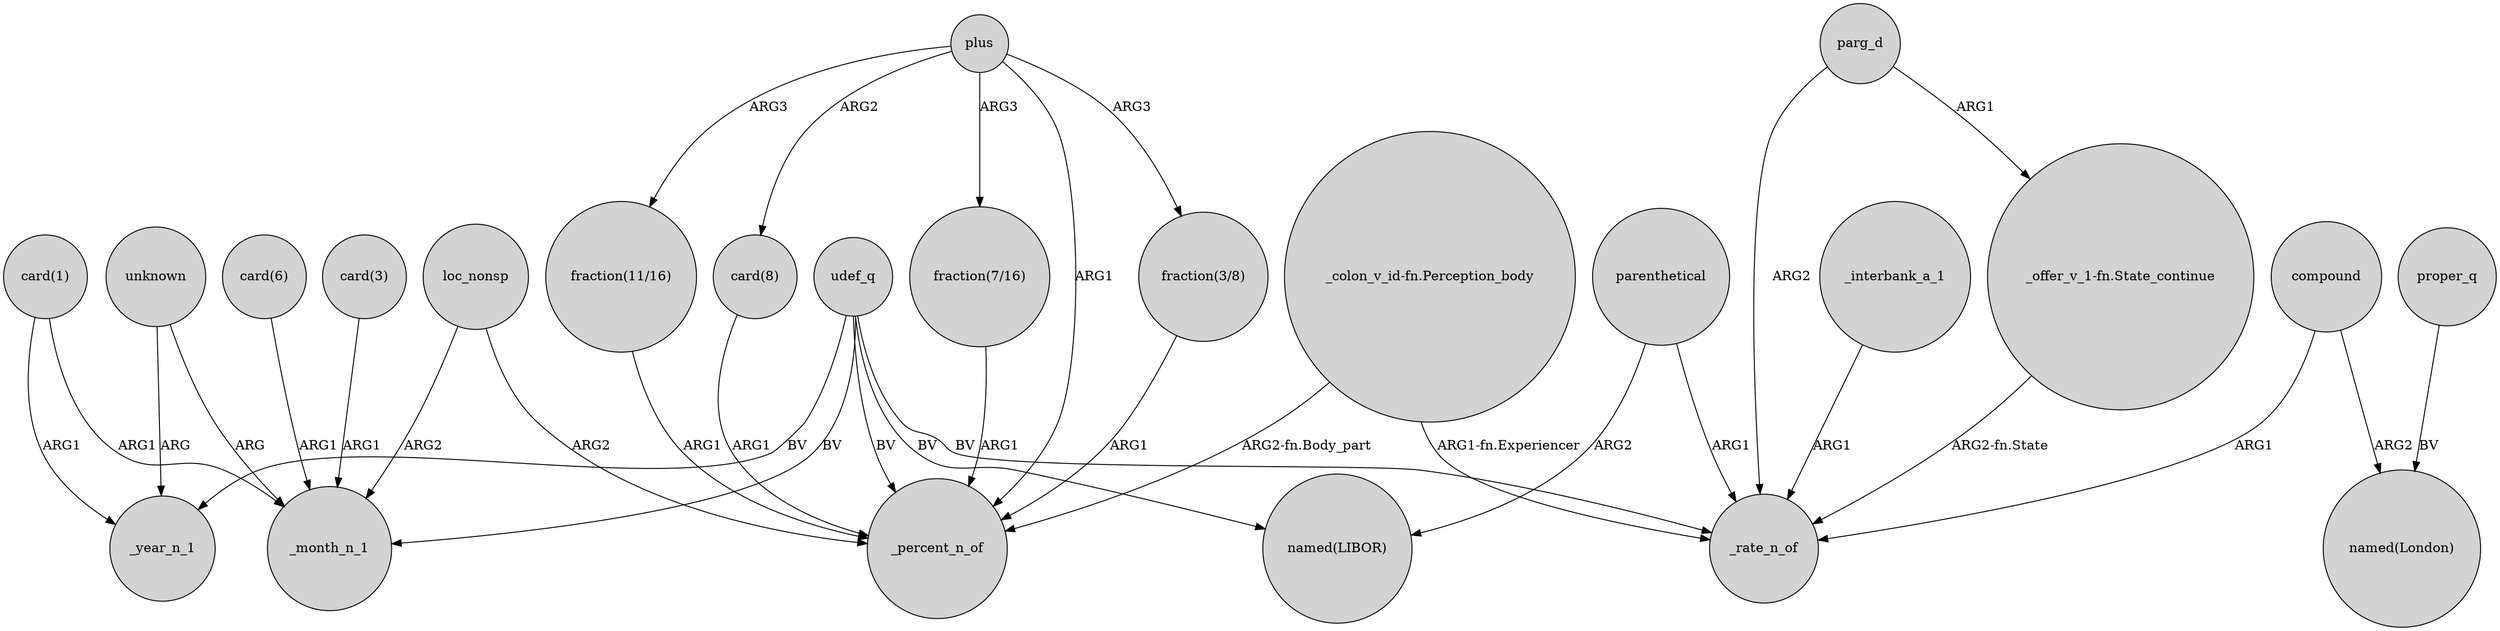 digraph {
	node [shape=circle style=filled]
	udef_q -> _month_n_1 [label=BV]
	parenthetical -> _rate_n_of [label=ARG1]
	unknown -> _year_n_1 [label=ARG]
	"card(1)" -> _year_n_1 [label=ARG1]
	udef_q -> "named(LIBOR)" [label=BV]
	plus -> "card(8)" [label=ARG2]
	compound -> "named(London)" [label=ARG2]
	"fraction(7/16)" -> _percent_n_of [label=ARG1]
	"_colon_v_id-fn.Perception_body" -> _rate_n_of [label="ARG1-fn.Experiencer"]
	"card(3)" -> _month_n_1 [label=ARG1]
	"fraction(3/8)" -> _percent_n_of [label=ARG1]
	compound -> _rate_n_of [label=ARG1]
	parg_d -> "_offer_v_1-fn.State_continue" [label=ARG1]
	udef_q -> _rate_n_of [label=BV]
	"card(8)" -> _percent_n_of [label=ARG1]
	"_colon_v_id-fn.Perception_body" -> _percent_n_of [label="ARG2-fn.Body_part"]
	loc_nonsp -> _month_n_1 [label=ARG2]
	plus -> _percent_n_of [label=ARG1]
	plus -> "fraction(7/16)" [label=ARG3]
	"card(1)" -> _month_n_1 [label=ARG1]
	udef_q -> _percent_n_of [label=BV]
	parenthetical -> "named(LIBOR)" [label=ARG2]
	plus -> "fraction(11/16)" [label=ARG3]
	plus -> "fraction(3/8)" [label=ARG3]
	"fraction(11/16)" -> _percent_n_of [label=ARG1]
	"_offer_v_1-fn.State_continue" -> _rate_n_of [label="ARG2-fn.State"]
	proper_q -> "named(London)" [label=BV]
	udef_q -> _year_n_1 [label=BV]
	"card(6)" -> _month_n_1 [label=ARG1]
	parg_d -> _rate_n_of [label=ARG2]
	_interbank_a_1 -> _rate_n_of [label=ARG1]
	unknown -> _month_n_1 [label=ARG]
	loc_nonsp -> _percent_n_of [label=ARG2]
}

